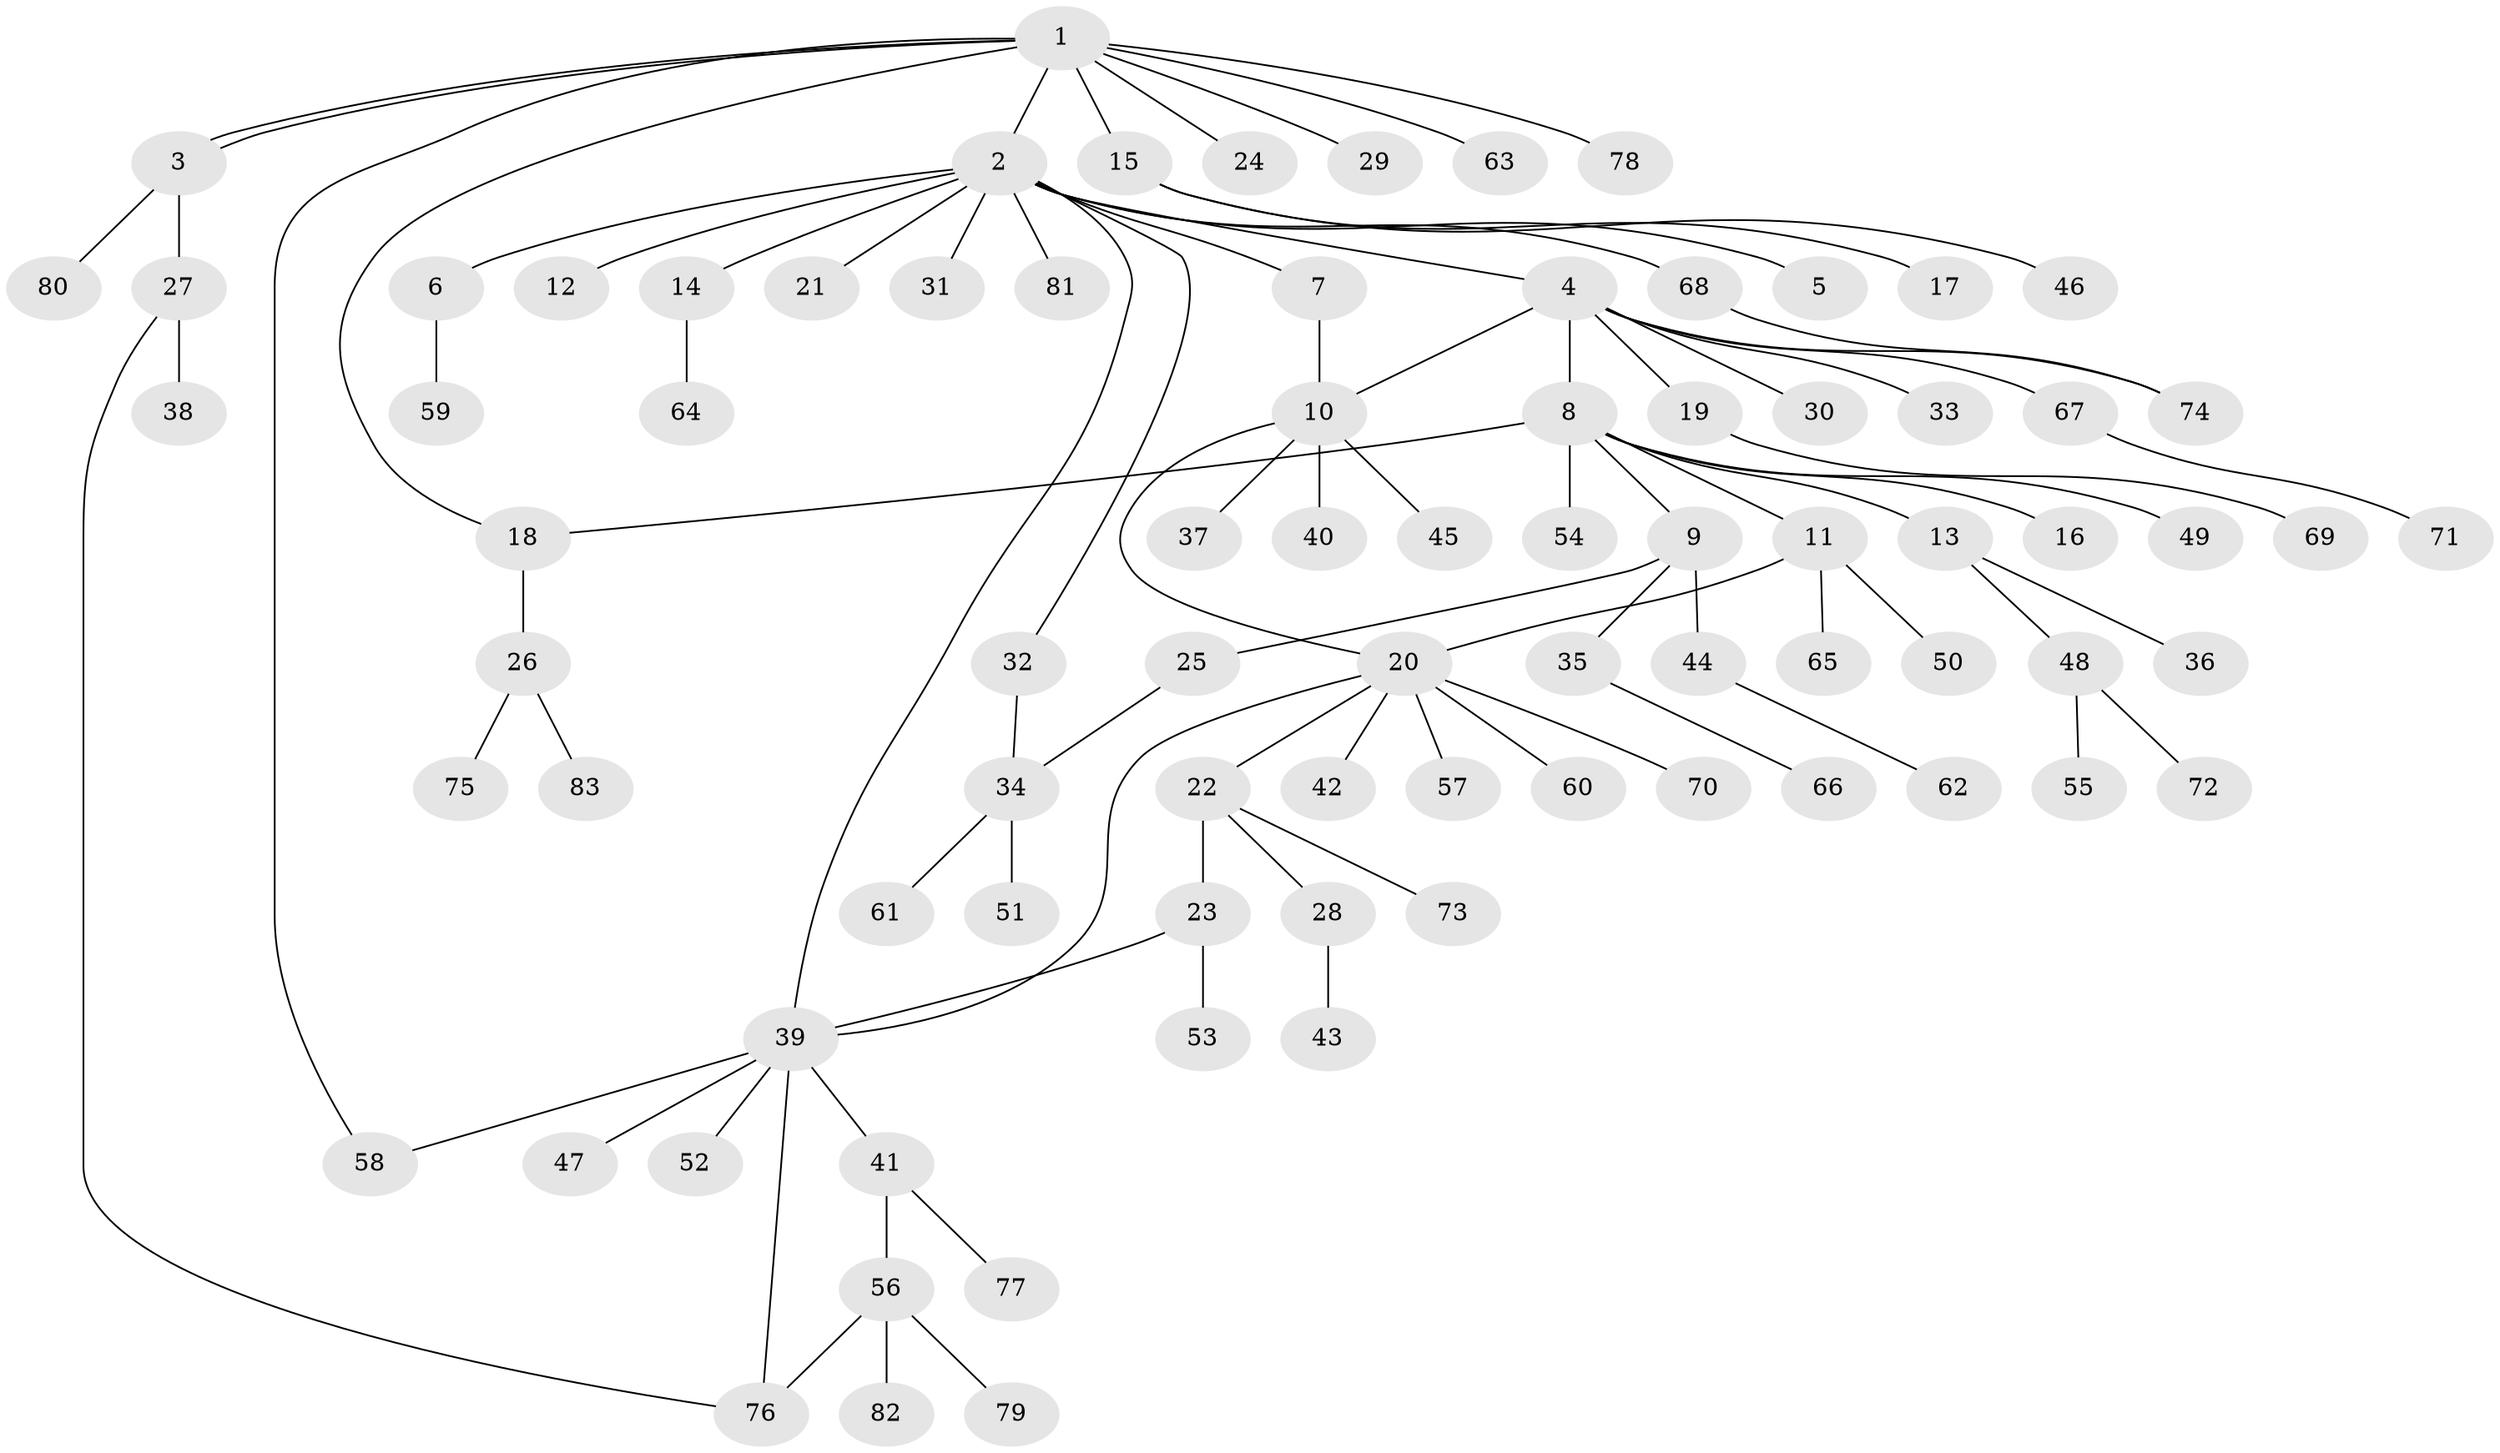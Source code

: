 // Generated by graph-tools (version 1.1) at 2025/26/03/09/25 03:26:00]
// undirected, 83 vertices, 93 edges
graph export_dot {
graph [start="1"]
  node [color=gray90,style=filled];
  1;
  2;
  3;
  4;
  5;
  6;
  7;
  8;
  9;
  10;
  11;
  12;
  13;
  14;
  15;
  16;
  17;
  18;
  19;
  20;
  21;
  22;
  23;
  24;
  25;
  26;
  27;
  28;
  29;
  30;
  31;
  32;
  33;
  34;
  35;
  36;
  37;
  38;
  39;
  40;
  41;
  42;
  43;
  44;
  45;
  46;
  47;
  48;
  49;
  50;
  51;
  52;
  53;
  54;
  55;
  56;
  57;
  58;
  59;
  60;
  61;
  62;
  63;
  64;
  65;
  66;
  67;
  68;
  69;
  70;
  71;
  72;
  73;
  74;
  75;
  76;
  77;
  78;
  79;
  80;
  81;
  82;
  83;
  1 -- 2;
  1 -- 3;
  1 -- 3;
  1 -- 15;
  1 -- 18;
  1 -- 24;
  1 -- 29;
  1 -- 58;
  1 -- 63;
  1 -- 78;
  2 -- 4;
  2 -- 5;
  2 -- 6;
  2 -- 7;
  2 -- 12;
  2 -- 14;
  2 -- 21;
  2 -- 31;
  2 -- 32;
  2 -- 39;
  2 -- 68;
  2 -- 81;
  3 -- 27;
  3 -- 80;
  4 -- 8;
  4 -- 10;
  4 -- 19;
  4 -- 30;
  4 -- 33;
  4 -- 67;
  4 -- 74;
  6 -- 59;
  7 -- 10;
  8 -- 9;
  8 -- 11;
  8 -- 13;
  8 -- 16;
  8 -- 18;
  8 -- 49;
  8 -- 54;
  9 -- 25;
  9 -- 35;
  9 -- 44;
  10 -- 20;
  10 -- 37;
  10 -- 40;
  10 -- 45;
  11 -- 20;
  11 -- 50;
  11 -- 65;
  13 -- 36;
  13 -- 48;
  14 -- 64;
  15 -- 17;
  15 -- 46;
  18 -- 26;
  19 -- 69;
  20 -- 22;
  20 -- 39;
  20 -- 42;
  20 -- 57;
  20 -- 60;
  20 -- 70;
  22 -- 23;
  22 -- 28;
  22 -- 73;
  23 -- 39;
  23 -- 53;
  25 -- 34;
  26 -- 75;
  26 -- 83;
  27 -- 38;
  27 -- 76;
  28 -- 43;
  32 -- 34;
  34 -- 51;
  34 -- 61;
  35 -- 66;
  39 -- 41;
  39 -- 47;
  39 -- 52;
  39 -- 58;
  39 -- 76;
  41 -- 56;
  41 -- 77;
  44 -- 62;
  48 -- 55;
  48 -- 72;
  56 -- 76;
  56 -- 79;
  56 -- 82;
  67 -- 71;
  68 -- 74;
}
